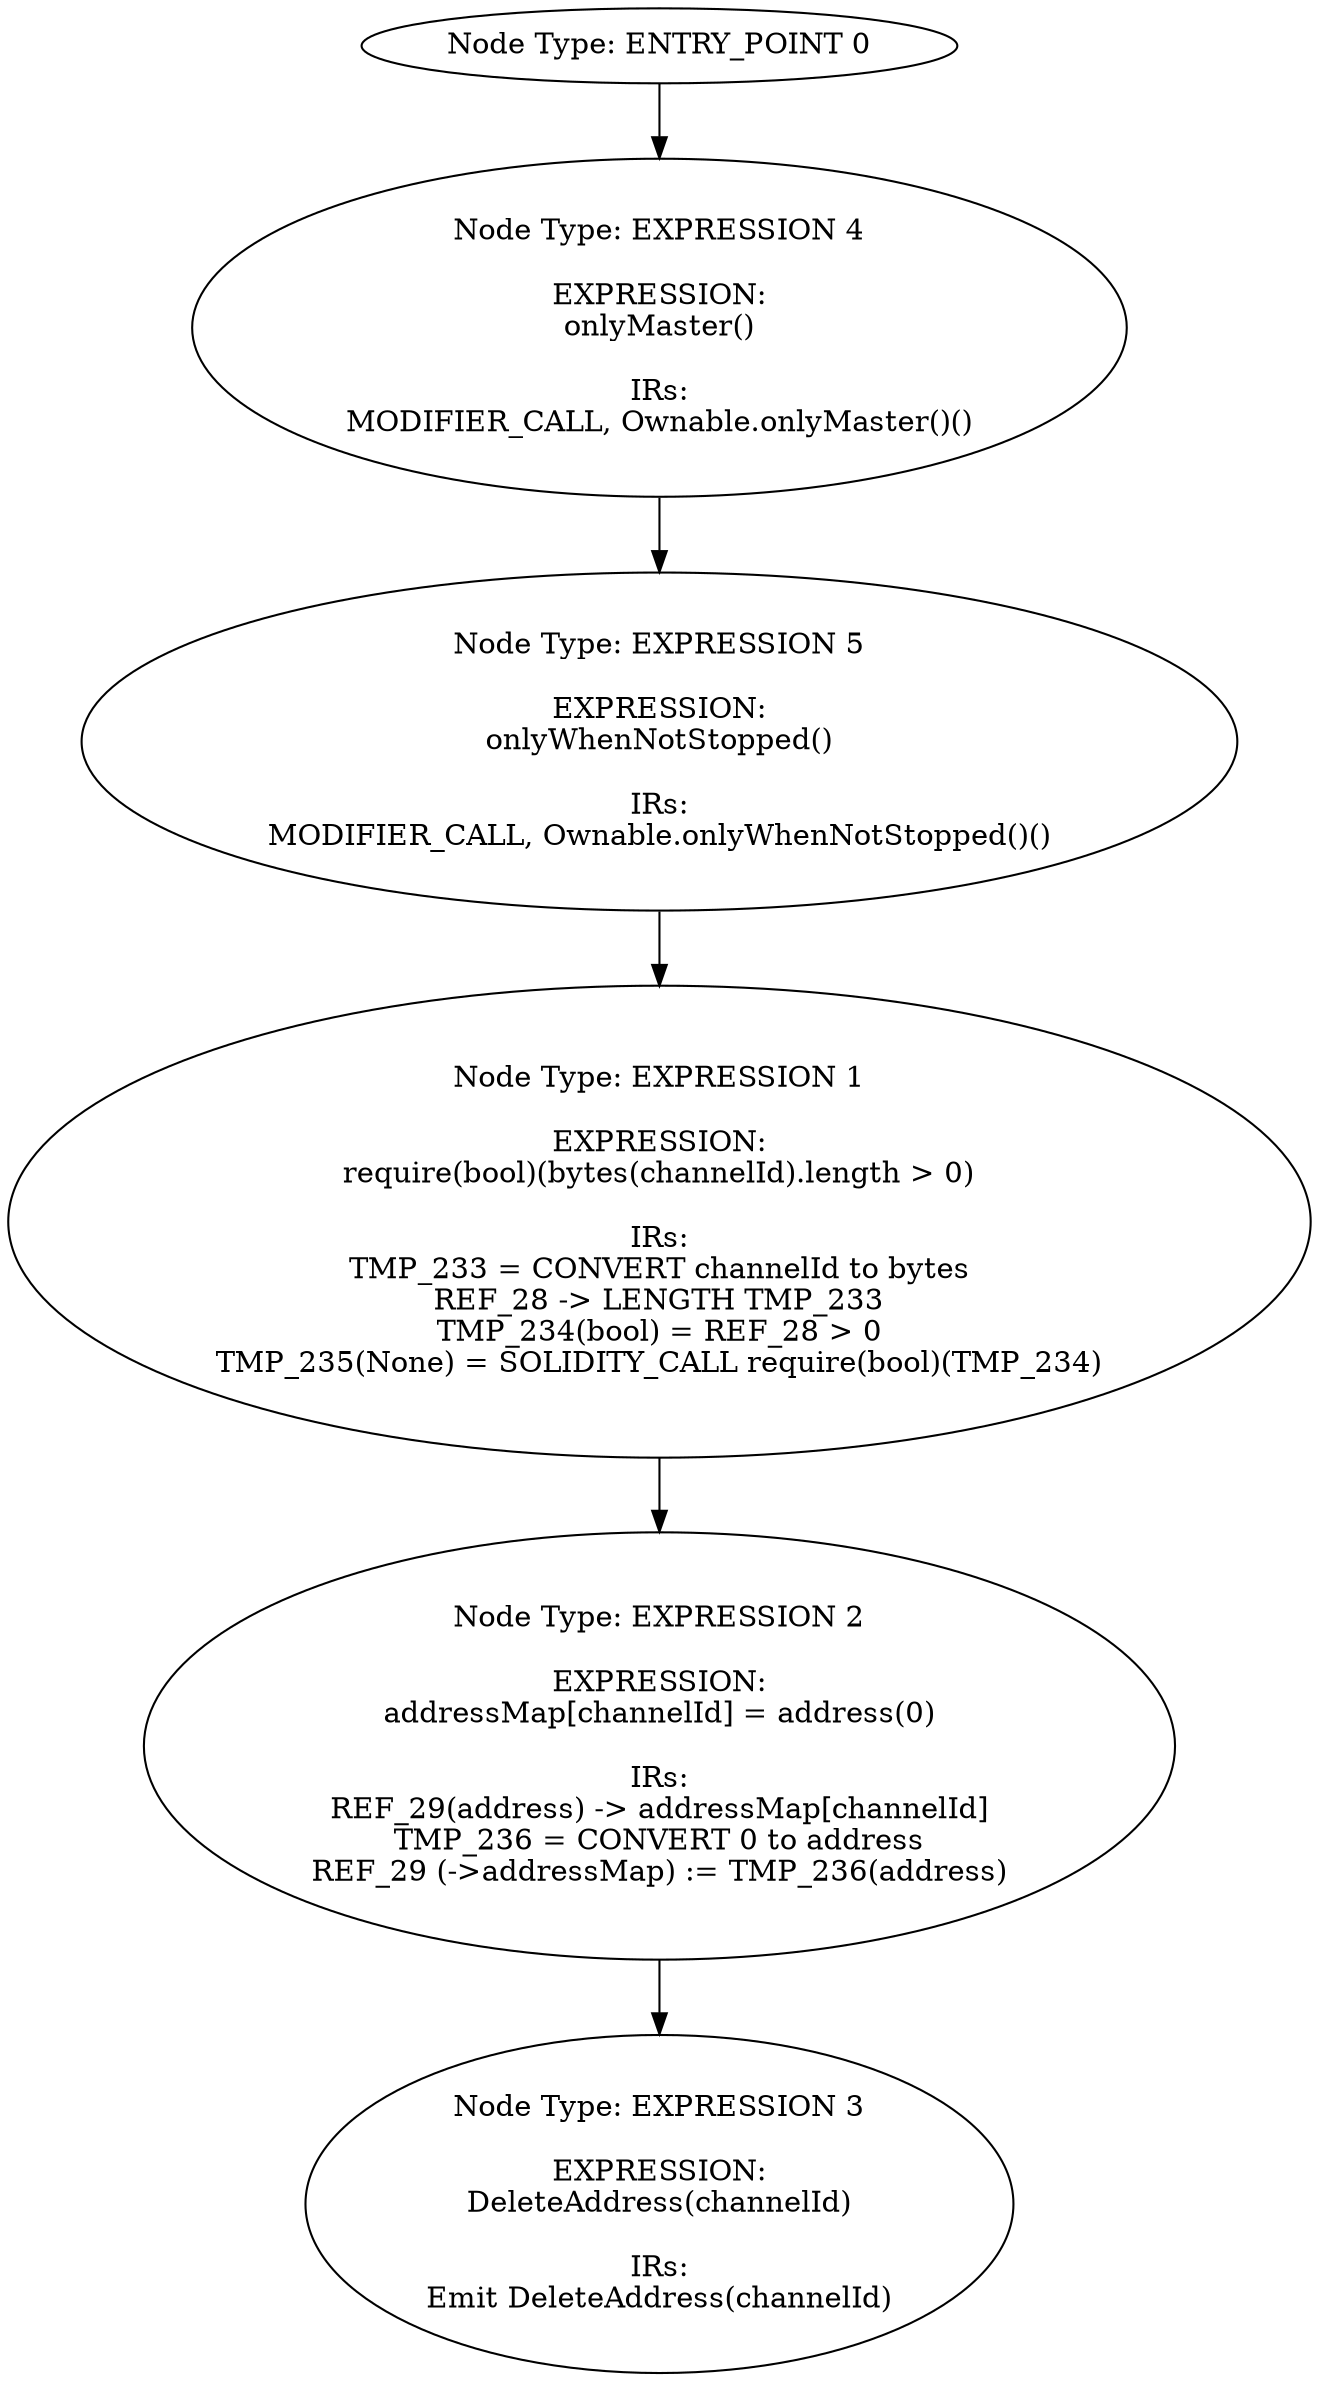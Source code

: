 digraph{
0[label="Node Type: ENTRY_POINT 0
"];
0->4;
1[label="Node Type: EXPRESSION 1

EXPRESSION:
require(bool)(bytes(channelId).length > 0)

IRs:
TMP_233 = CONVERT channelId to bytes
REF_28 -> LENGTH TMP_233
TMP_234(bool) = REF_28 > 0
TMP_235(None) = SOLIDITY_CALL require(bool)(TMP_234)"];
1->2;
2[label="Node Type: EXPRESSION 2

EXPRESSION:
addressMap[channelId] = address(0)

IRs:
REF_29(address) -> addressMap[channelId]
TMP_236 = CONVERT 0 to address
REF_29 (->addressMap) := TMP_236(address)"];
2->3;
3[label="Node Type: EXPRESSION 3

EXPRESSION:
DeleteAddress(channelId)

IRs:
Emit DeleteAddress(channelId)"];
4[label="Node Type: EXPRESSION 4

EXPRESSION:
onlyMaster()

IRs:
MODIFIER_CALL, Ownable.onlyMaster()()"];
4->5;
5[label="Node Type: EXPRESSION 5

EXPRESSION:
onlyWhenNotStopped()

IRs:
MODIFIER_CALL, Ownable.onlyWhenNotStopped()()"];
5->1;
}

